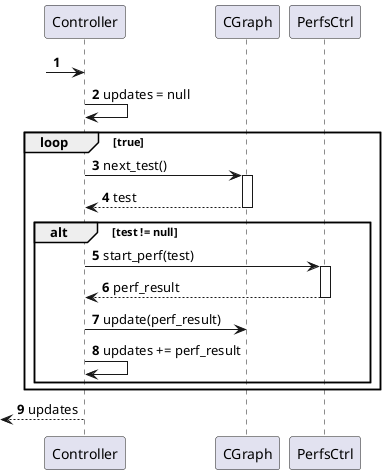@startuml
'https://plantuml.com/sequence-diagram

autonumber
?-> Controller
Controller -> Controller : updates = null

loop true
    Controller -> CGraph : next_test()
    activate CGraph
    CGraph --> Controller : test
    deactivate CGraph
    alt test != null
        Controller -> PerfsCtrl : start_perf(test)
        activate PerfsCtrl
        PerfsCtrl --> Controller : perf_result
        deactivate PerfsCtrl
        Controller -> CGraph : update(perf_result)
        Controller -> Controller : updates += perf_result
    end
end
?<-- Controller : updates

@enduml